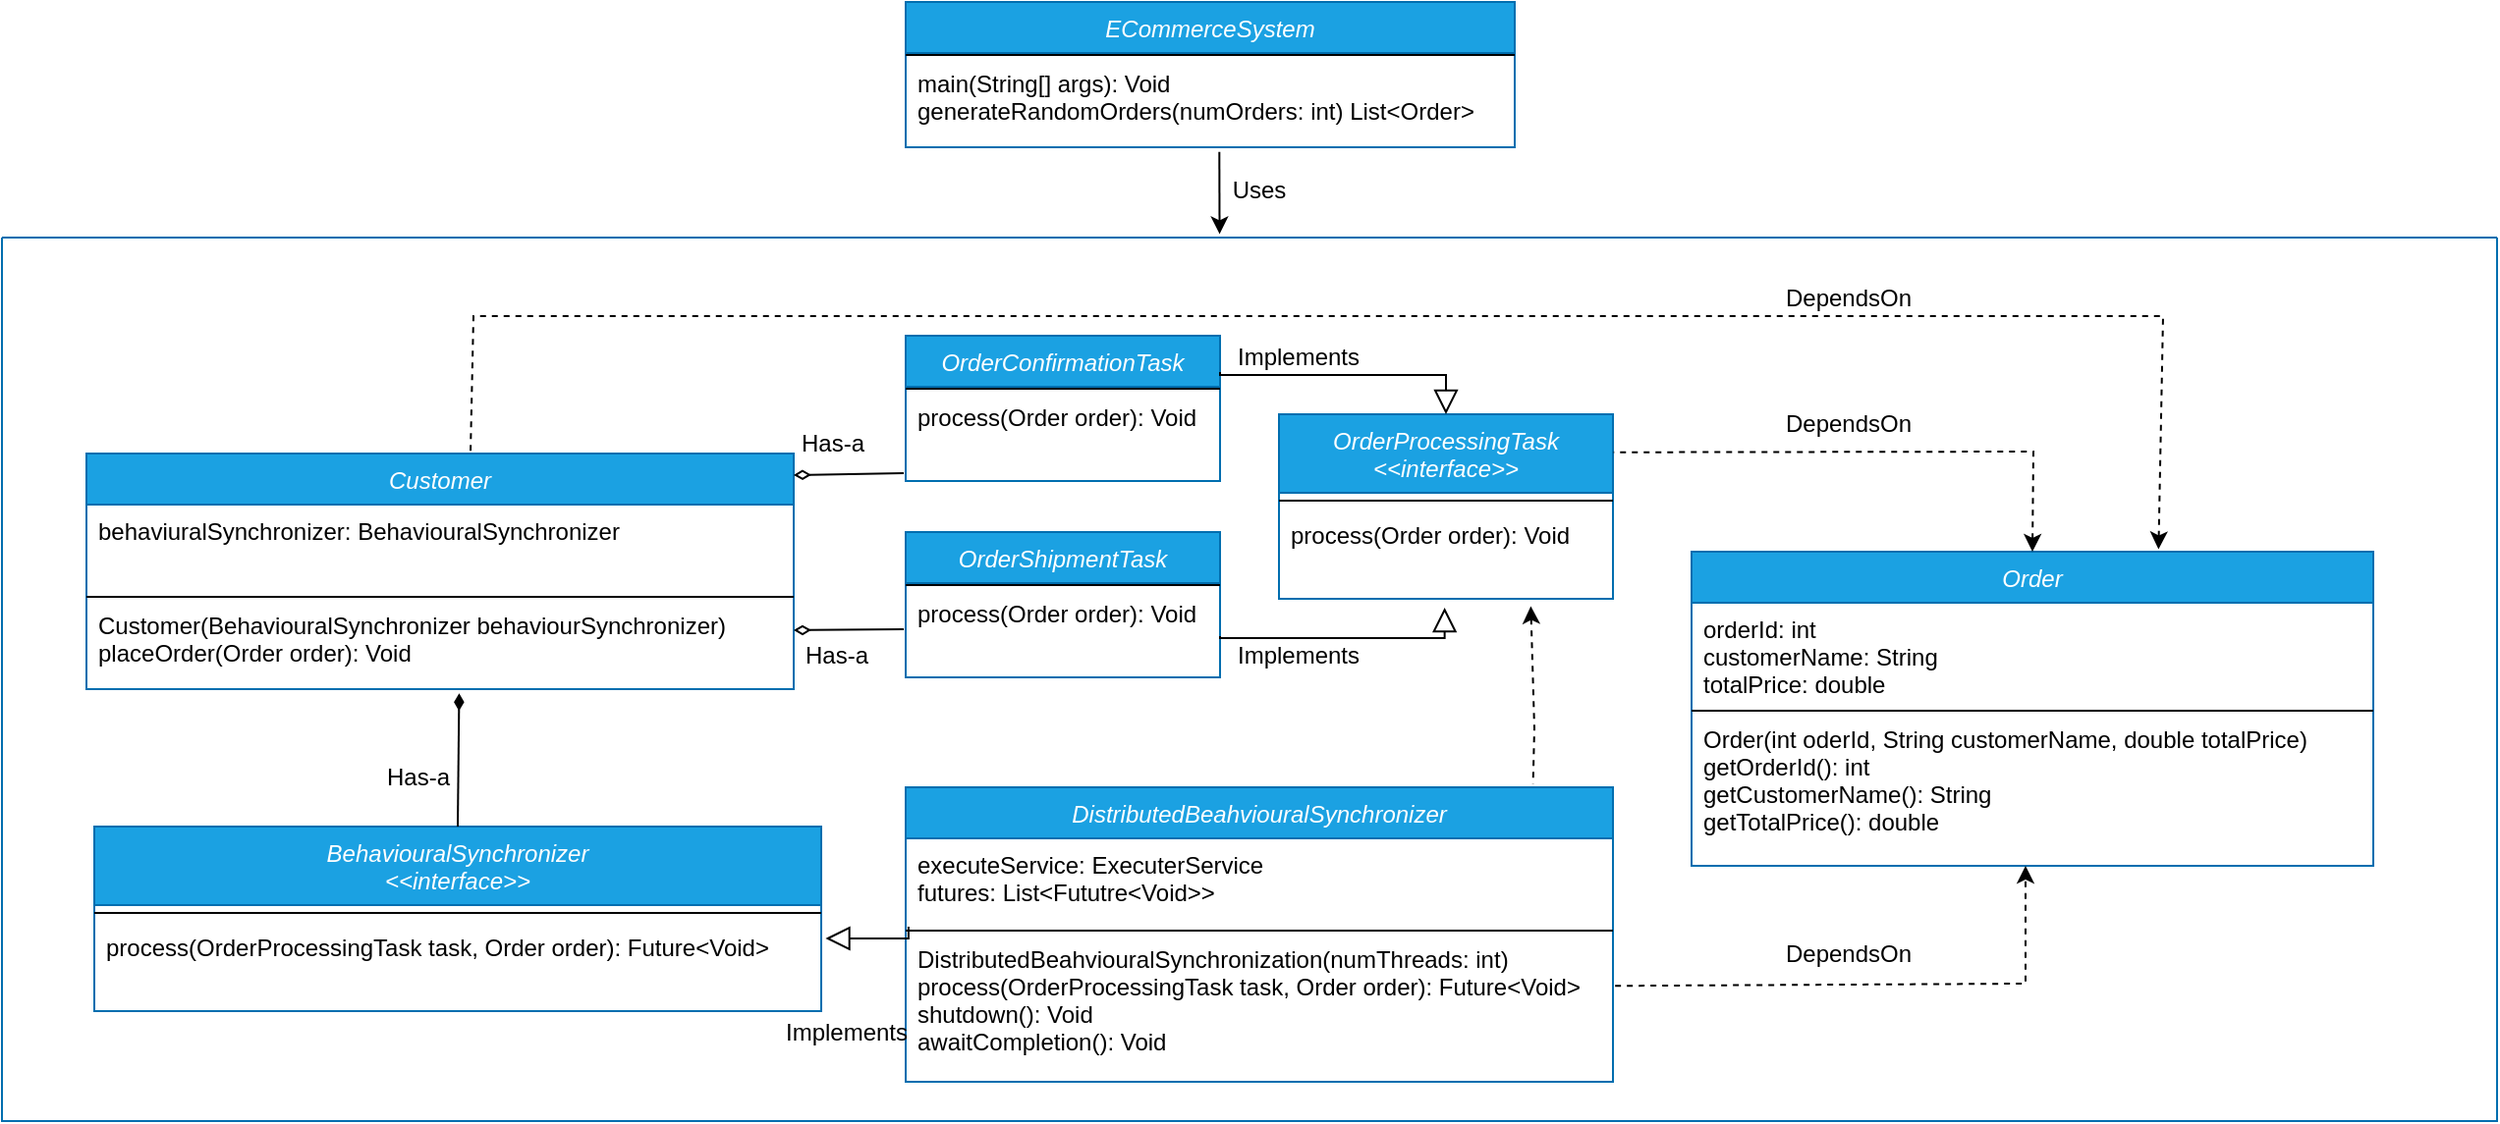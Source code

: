 <mxfile version="21.6.8" type="device">
  <diagram id="C5RBs43oDa-KdzZeNtuy" name="Page-1">
    <mxGraphModel dx="1614" dy="2547" grid="1" gridSize="10" guides="1" tooltips="1" connect="1" arrows="1" fold="1" page="1" pageScale="1" pageWidth="827" pageHeight="1169" math="0" shadow="0">
      <root>
        <mxCell id="WIyWlLk6GJQsqaUBKTNV-0" />
        <mxCell id="WIyWlLk6GJQsqaUBKTNV-1" parent="WIyWlLk6GJQsqaUBKTNV-0" />
        <mxCell id="-EO9pEnp3a58hO7K3TBC-0" value="BehaviouralSynchronizer&#xa;&lt;&lt;interface&gt;&gt;" style="swimlane;fontStyle=2;align=center;verticalAlign=top;childLayout=stackLayout;horizontal=1;startSize=40;horizontalStack=0;resizeParent=1;resizeLast=0;collapsible=1;marginBottom=0;rounded=0;shadow=0;strokeWidth=1;fillColor=#1ba1e2;fontColor=#ffffff;strokeColor=#006EAF;" vertex="1" parent="WIyWlLk6GJQsqaUBKTNV-1">
          <mxGeometry x="-773" y="-260" width="370" height="94" as="geometry">
            <mxRectangle x="230" y="140" width="160" height="26" as="alternateBounds" />
          </mxGeometry>
        </mxCell>
        <mxCell id="-EO9pEnp3a58hO7K3TBC-1" value="" style="line;html=1;strokeWidth=1;align=left;verticalAlign=middle;spacingTop=-1;spacingLeft=3;spacingRight=3;rotatable=0;labelPosition=right;points=[];portConstraint=eastwest;" vertex="1" parent="-EO9pEnp3a58hO7K3TBC-0">
          <mxGeometry y="40" width="370" height="8" as="geometry" />
        </mxCell>
        <mxCell id="-EO9pEnp3a58hO7K3TBC-2" value="process(OrderProcessingTask task, Order order): Future&lt;Void&gt;" style="text;align=left;verticalAlign=top;spacingLeft=4;spacingRight=4;overflow=hidden;rotatable=0;points=[[0,0.5],[1,0.5]];portConstraint=eastwest;" vertex="1" parent="-EO9pEnp3a58hO7K3TBC-0">
          <mxGeometry y="48" width="370" height="46" as="geometry" />
        </mxCell>
        <mxCell id="-EO9pEnp3a58hO7K3TBC-3" value="Order" style="swimlane;fontStyle=2;align=center;verticalAlign=top;childLayout=stackLayout;horizontal=1;startSize=26;horizontalStack=0;resizeParent=1;resizeLast=0;collapsible=1;marginBottom=0;rounded=0;shadow=0;strokeWidth=1;fillColor=#1ba1e2;fontColor=#ffffff;strokeColor=#006EAF;" vertex="1" parent="WIyWlLk6GJQsqaUBKTNV-1">
          <mxGeometry x="40" y="-400" width="347" height="160" as="geometry">
            <mxRectangle x="230" y="140" width="160" height="26" as="alternateBounds" />
          </mxGeometry>
        </mxCell>
        <mxCell id="-EO9pEnp3a58hO7K3TBC-4" value="orderId: int&#xa;customerName: String&#xa;totalPrice: double" style="text;align=left;verticalAlign=top;spacingLeft=4;spacingRight=4;overflow=hidden;rotatable=0;points=[[0,0.5],[1,0.5]];portConstraint=eastwest;" vertex="1" parent="-EO9pEnp3a58hO7K3TBC-3">
          <mxGeometry y="26" width="347" height="54" as="geometry" />
        </mxCell>
        <mxCell id="-EO9pEnp3a58hO7K3TBC-5" value="" style="line;html=1;strokeWidth=1;align=left;verticalAlign=middle;spacingTop=-1;spacingLeft=3;spacingRight=3;rotatable=0;labelPosition=right;points=[];portConstraint=eastwest;" vertex="1" parent="-EO9pEnp3a58hO7K3TBC-3">
          <mxGeometry y="80" width="347" height="2" as="geometry" />
        </mxCell>
        <mxCell id="-EO9pEnp3a58hO7K3TBC-6" value="Order(int oderId, String customerName, double totalPrice)&#xa;getOrderId(): int&#xa;getCustomerName(): String&#xa;getTotalPrice(): double" style="text;align=left;verticalAlign=top;spacingLeft=4;spacingRight=4;overflow=hidden;rotatable=0;points=[[0,0.5],[1,0.5]];portConstraint=eastwest;" vertex="1" parent="-EO9pEnp3a58hO7K3TBC-3">
          <mxGeometry y="82" width="347" height="64" as="geometry" />
        </mxCell>
        <mxCell id="-EO9pEnp3a58hO7K3TBC-7" value="Customer" style="swimlane;fontStyle=2;align=center;verticalAlign=top;childLayout=stackLayout;horizontal=1;startSize=26;horizontalStack=0;resizeParent=1;resizeLast=0;collapsible=1;marginBottom=0;rounded=0;shadow=0;strokeWidth=1;fillColor=#1ba1e2;fontColor=#ffffff;strokeColor=#006EAF;" vertex="1" parent="WIyWlLk6GJQsqaUBKTNV-1">
          <mxGeometry x="-777" y="-450" width="360" height="120" as="geometry">
            <mxRectangle x="230" y="140" width="160" height="26" as="alternateBounds" />
          </mxGeometry>
        </mxCell>
        <mxCell id="-EO9pEnp3a58hO7K3TBC-8" value="behaviuralSynchronizer: BehaviouralSynchronizer" style="text;align=left;verticalAlign=top;spacingLeft=4;spacingRight=4;overflow=hidden;rotatable=0;points=[[0,0.5],[1,0.5]];portConstraint=eastwest;" vertex="1" parent="-EO9pEnp3a58hO7K3TBC-7">
          <mxGeometry y="26" width="360" height="46" as="geometry" />
        </mxCell>
        <mxCell id="-EO9pEnp3a58hO7K3TBC-9" value="" style="line;html=1;strokeWidth=1;align=left;verticalAlign=middle;spacingTop=-1;spacingLeft=3;spacingRight=3;rotatable=0;labelPosition=right;points=[];portConstraint=eastwest;" vertex="1" parent="-EO9pEnp3a58hO7K3TBC-7">
          <mxGeometry y="72" width="360" height="2" as="geometry" />
        </mxCell>
        <mxCell id="-EO9pEnp3a58hO7K3TBC-10" value="Customer(BehaviouralSynchronizer behaviourSynchronizer)&#xa;placeOrder(Order order): Void" style="text;align=left;verticalAlign=top;spacingLeft=4;spacingRight=4;overflow=hidden;rotatable=0;points=[[0,0.5],[1,0.5]];portConstraint=eastwest;" vertex="1" parent="-EO9pEnp3a58hO7K3TBC-7">
          <mxGeometry y="74" width="360" height="46" as="geometry" />
        </mxCell>
        <mxCell id="-EO9pEnp3a58hO7K3TBC-11" value="ECommerceSystem" style="swimlane;fontStyle=2;align=center;verticalAlign=top;childLayout=stackLayout;horizontal=1;startSize=26;horizontalStack=0;resizeParent=1;resizeLast=0;collapsible=1;marginBottom=0;rounded=0;shadow=0;strokeWidth=1;fillColor=#1ba1e2;strokeColor=#006EAF;fontColor=#ffffff;" vertex="1" parent="WIyWlLk6GJQsqaUBKTNV-1">
          <mxGeometry x="-360" y="-680" width="310" height="74" as="geometry">
            <mxRectangle x="230" y="140" width="160" height="26" as="alternateBounds" />
          </mxGeometry>
        </mxCell>
        <mxCell id="-EO9pEnp3a58hO7K3TBC-13" value="" style="line;html=1;strokeWidth=1;align=left;verticalAlign=middle;spacingTop=-1;spacingLeft=3;spacingRight=3;rotatable=0;labelPosition=right;points=[];portConstraint=eastwest;" vertex="1" parent="-EO9pEnp3a58hO7K3TBC-11">
          <mxGeometry y="26" width="310" height="2" as="geometry" />
        </mxCell>
        <mxCell id="-EO9pEnp3a58hO7K3TBC-14" value="main(String[] args): Void&#xa;generateRandomOrders(numOrders: int) List&lt;Order&gt;" style="text;align=left;verticalAlign=top;spacingLeft=4;spacingRight=4;overflow=hidden;rotatable=0;points=[[0,0.5],[1,0.5]];portConstraint=eastwest;" vertex="1" parent="-EO9pEnp3a58hO7K3TBC-11">
          <mxGeometry y="28" width="310" height="46" as="geometry" />
        </mxCell>
        <mxCell id="-EO9pEnp3a58hO7K3TBC-15" value="OrderProcessingTask&#xa;&lt;&lt;interface&gt;&gt;" style="swimlane;fontStyle=2;align=center;verticalAlign=top;childLayout=stackLayout;horizontal=1;startSize=40;horizontalStack=0;resizeParent=1;resizeLast=0;collapsible=1;marginBottom=0;rounded=0;shadow=0;strokeWidth=1;fillColor=#1ba1e2;fontColor=#ffffff;strokeColor=#006EAF;" vertex="1" parent="WIyWlLk6GJQsqaUBKTNV-1">
          <mxGeometry x="-170" y="-470" width="170" height="94" as="geometry">
            <mxRectangle x="230" y="140" width="160" height="26" as="alternateBounds" />
          </mxGeometry>
        </mxCell>
        <mxCell id="-EO9pEnp3a58hO7K3TBC-16" value="" style="line;html=1;strokeWidth=1;align=left;verticalAlign=middle;spacingTop=-1;spacingLeft=3;spacingRight=3;rotatable=0;labelPosition=right;points=[];portConstraint=eastwest;" vertex="1" parent="-EO9pEnp3a58hO7K3TBC-15">
          <mxGeometry y="40" width="170" height="8" as="geometry" />
        </mxCell>
        <mxCell id="-EO9pEnp3a58hO7K3TBC-17" value="process(Order order): Void" style="text;align=left;verticalAlign=top;spacingLeft=4;spacingRight=4;overflow=hidden;rotatable=0;points=[[0,0.5],[1,0.5]];portConstraint=eastwest;" vertex="1" parent="-EO9pEnp3a58hO7K3TBC-15">
          <mxGeometry y="48" width="170" height="46" as="geometry" />
        </mxCell>
        <mxCell id="-EO9pEnp3a58hO7K3TBC-18" value="DistributedBeahviouralSynchronizer" style="swimlane;fontStyle=2;align=center;verticalAlign=top;childLayout=stackLayout;horizontal=1;startSize=26;horizontalStack=0;resizeParent=1;resizeLast=0;collapsible=1;marginBottom=0;rounded=0;shadow=0;strokeWidth=1;fillColor=#1ba1e2;fontColor=#ffffff;strokeColor=#006EAF;" vertex="1" parent="WIyWlLk6GJQsqaUBKTNV-1">
          <mxGeometry x="-360" y="-280" width="360" height="150" as="geometry">
            <mxRectangle x="230" y="140" width="160" height="26" as="alternateBounds" />
          </mxGeometry>
        </mxCell>
        <mxCell id="-EO9pEnp3a58hO7K3TBC-19" value="executeService: ExecuterService&#xa;futures: List&lt;Fututre&lt;Void&gt;&gt;" style="text;align=left;verticalAlign=top;spacingLeft=4;spacingRight=4;overflow=hidden;rotatable=0;points=[[0,0.5],[1,0.5]];portConstraint=eastwest;" vertex="1" parent="-EO9pEnp3a58hO7K3TBC-18">
          <mxGeometry y="26" width="360" height="46" as="geometry" />
        </mxCell>
        <mxCell id="-EO9pEnp3a58hO7K3TBC-20" value="" style="line;html=1;strokeWidth=1;align=left;verticalAlign=middle;spacingTop=-1;spacingLeft=3;spacingRight=3;rotatable=0;labelPosition=right;points=[];portConstraint=eastwest;" vertex="1" parent="-EO9pEnp3a58hO7K3TBC-18">
          <mxGeometry y="72" width="360" height="2" as="geometry" />
        </mxCell>
        <mxCell id="-EO9pEnp3a58hO7K3TBC-21" value="DistributedBeahviouralSynchronization(numThreads: int)&#xa;process(OrderProcessingTask task, Order order): Future&lt;Void&gt;&#xa;shutdown(): Void&#xa;awaitCompletion(): Void" style="text;align=left;verticalAlign=top;spacingLeft=4;spacingRight=4;overflow=hidden;rotatable=0;points=[[0,0.5],[1,0.5]];portConstraint=eastwest;" vertex="1" parent="-EO9pEnp3a58hO7K3TBC-18">
          <mxGeometry y="74" width="360" height="76" as="geometry" />
        </mxCell>
        <mxCell id="-EO9pEnp3a58hO7K3TBC-22" value="OrderConfirmationTask" style="swimlane;fontStyle=2;align=center;verticalAlign=top;childLayout=stackLayout;horizontal=1;startSize=26;horizontalStack=0;resizeParent=1;resizeLast=0;collapsible=1;marginBottom=0;rounded=0;shadow=0;strokeWidth=1;fillColor=#1ba1e2;fontColor=#ffffff;strokeColor=#006EAF;" vertex="1" parent="WIyWlLk6GJQsqaUBKTNV-1">
          <mxGeometry x="-360" y="-510" width="160" height="74" as="geometry">
            <mxRectangle x="230" y="140" width="160" height="26" as="alternateBounds" />
          </mxGeometry>
        </mxCell>
        <mxCell id="-EO9pEnp3a58hO7K3TBC-24" value="" style="line;html=1;strokeWidth=1;align=left;verticalAlign=middle;spacingTop=-1;spacingLeft=3;spacingRight=3;rotatable=0;labelPosition=right;points=[];portConstraint=eastwest;" vertex="1" parent="-EO9pEnp3a58hO7K3TBC-22">
          <mxGeometry y="26" width="160" height="2" as="geometry" />
        </mxCell>
        <mxCell id="-EO9pEnp3a58hO7K3TBC-25" value="process(Order order): Void" style="text;align=left;verticalAlign=top;spacingLeft=4;spacingRight=4;overflow=hidden;rotatable=0;points=[[0,0.5],[1,0.5]];portConstraint=eastwest;" vertex="1" parent="-EO9pEnp3a58hO7K3TBC-22">
          <mxGeometry y="28" width="160" height="46" as="geometry" />
        </mxCell>
        <mxCell id="-EO9pEnp3a58hO7K3TBC-26" value="OrderShipmentTask" style="swimlane;fontStyle=2;align=center;verticalAlign=top;childLayout=stackLayout;horizontal=1;startSize=26;horizontalStack=0;resizeParent=1;resizeLast=0;collapsible=1;marginBottom=0;rounded=0;shadow=0;strokeWidth=1;fillColor=#1ba1e2;fontColor=#ffffff;strokeColor=#006EAF;" vertex="1" parent="WIyWlLk6GJQsqaUBKTNV-1">
          <mxGeometry x="-360" y="-410" width="160" height="74" as="geometry">
            <mxRectangle x="230" y="140" width="160" height="26" as="alternateBounds" />
          </mxGeometry>
        </mxCell>
        <mxCell id="-EO9pEnp3a58hO7K3TBC-27" value="" style="line;html=1;strokeWidth=1;align=left;verticalAlign=middle;spacingTop=-1;spacingLeft=3;spacingRight=3;rotatable=0;labelPosition=right;points=[];portConstraint=eastwest;" vertex="1" parent="-EO9pEnp3a58hO7K3TBC-26">
          <mxGeometry y="26" width="160" height="2" as="geometry" />
        </mxCell>
        <mxCell id="-EO9pEnp3a58hO7K3TBC-28" value="process(Order order): Void" style="text;align=left;verticalAlign=top;spacingLeft=4;spacingRight=4;overflow=hidden;rotatable=0;points=[[0,0.5],[1,0.5]];portConstraint=eastwest;" vertex="1" parent="-EO9pEnp3a58hO7K3TBC-26">
          <mxGeometry y="28" width="160" height="46" as="geometry" />
        </mxCell>
        <mxCell id="-EO9pEnp3a58hO7K3TBC-29" value="" style="endArrow=block;endSize=10;endFill=0;shadow=0;strokeWidth=1;rounded=0;edgeStyle=elbowEdgeStyle;elbow=vertical;exitX=1;exitY=0.25;exitDx=0;exitDy=0;entryX=0.5;entryY=0;entryDx=0;entryDy=0;" edge="1" parent="WIyWlLk6GJQsqaUBKTNV-1" source="-EO9pEnp3a58hO7K3TBC-22" target="-EO9pEnp3a58hO7K3TBC-15">
          <mxGeometry width="160" relative="1" as="geometry">
            <mxPoint x="-325" y="-28" as="sourcePoint" />
            <mxPoint x="-225" y="-130" as="targetPoint" />
            <Array as="points">
              <mxPoint x="-140" y="-490" />
            </Array>
          </mxGeometry>
        </mxCell>
        <mxCell id="-EO9pEnp3a58hO7K3TBC-30" value="" style="endArrow=block;endSize=10;endFill=0;shadow=0;strokeWidth=1;rounded=0;edgeStyle=elbowEdgeStyle;elbow=vertical;exitX=1;exitY=0.25;exitDx=0;exitDy=0;entryX=0.496;entryY=1.098;entryDx=0;entryDy=0;entryPerimeter=0;" edge="1" parent="WIyWlLk6GJQsqaUBKTNV-1" target="-EO9pEnp3a58hO7K3TBC-17">
          <mxGeometry width="160" relative="1" as="geometry">
            <mxPoint x="-200" y="-357" as="sourcePoint" />
            <mxPoint x="-85" y="-336" as="targetPoint" />
            <Array as="points">
              <mxPoint x="-140" y="-356" />
            </Array>
          </mxGeometry>
        </mxCell>
        <mxCell id="-EO9pEnp3a58hO7K3TBC-31" value="" style="endArrow=none;dashed=1;html=1;rounded=0;exitX=0.5;exitY=0;exitDx=0;exitDy=0;entryX=1.002;entryY=0.206;entryDx=0;entryDy=0;entryPerimeter=0;startArrow=classic;startFill=1;" edge="1" parent="WIyWlLk6GJQsqaUBKTNV-1" source="-EO9pEnp3a58hO7K3TBC-3" target="-EO9pEnp3a58hO7K3TBC-15">
          <mxGeometry width="50" height="50" relative="1" as="geometry">
            <mxPoint x="30" y="-440" as="sourcePoint" />
            <mxPoint x="80" y="-490" as="targetPoint" />
            <Array as="points">
              <mxPoint x="214" y="-451" />
            </Array>
          </mxGeometry>
        </mxCell>
        <mxCell id="-EO9pEnp3a58hO7K3TBC-33" value="" style="endArrow=classic;dashed=1;html=1;rounded=0;exitX=1.003;exitY=0.357;exitDx=0;exitDy=0;startArrow=none;startFill=0;exitPerimeter=0;endFill=1;" edge="1" parent="WIyWlLk6GJQsqaUBKTNV-1" source="-EO9pEnp3a58hO7K3TBC-21">
          <mxGeometry width="50" height="50" relative="1" as="geometry">
            <mxPoint x="244" y="-159" as="sourcePoint" />
            <mxPoint x="210" y="-240" as="targetPoint" />
            <Array as="points">
              <mxPoint x="210" y="-180" />
            </Array>
          </mxGeometry>
        </mxCell>
        <mxCell id="-EO9pEnp3a58hO7K3TBC-34" value="" style="endArrow=none;dashed=1;html=1;rounded=0;exitX=0.754;exitY=1.082;exitDx=0;exitDy=0;startArrow=classic;startFill=1;exitPerimeter=0;entryX=0.887;entryY=-0.012;entryDx=0;entryDy=0;entryPerimeter=0;" edge="1" parent="WIyWlLk6GJQsqaUBKTNV-1" source="-EO9pEnp3a58hO7K3TBC-17" target="-EO9pEnp3a58hO7K3TBC-18">
          <mxGeometry width="50" height="50" relative="1" as="geometry">
            <mxPoint x="11" y="-169" as="sourcePoint" />
            <mxPoint x="220" y="-230" as="targetPoint" />
            <Array as="points">
              <mxPoint x="-40" y="-310" />
            </Array>
          </mxGeometry>
        </mxCell>
        <mxCell id="-EO9pEnp3a58hO7K3TBC-35" value="" style="endArrow=block;endSize=10;endFill=0;shadow=0;strokeWidth=1;rounded=0;edgeStyle=elbowEdgeStyle;elbow=vertical;exitX=0.004;exitY=-0.529;exitDx=0;exitDy=0;entryX=1.006;entryY=0.192;entryDx=0;entryDy=0;entryPerimeter=0;exitPerimeter=0;" edge="1" parent="WIyWlLk6GJQsqaUBKTNV-1" source="-EO9pEnp3a58hO7K3TBC-20" target="-EO9pEnp3a58hO7K3TBC-2">
          <mxGeometry width="160" relative="1" as="geometry">
            <mxPoint x="-190" y="-347" as="sourcePoint" />
            <mxPoint x="-76" y="-361" as="targetPoint" />
            <Array as="points">
              <mxPoint x="-380" y="-203" />
            </Array>
          </mxGeometry>
        </mxCell>
        <mxCell id="-EO9pEnp3a58hO7K3TBC-36" value="" style="endArrow=diamondThin;html=1;rounded=0;exitX=0.5;exitY=0;exitDx=0;exitDy=0;entryX=0.527;entryY=1.046;entryDx=0;entryDy=0;entryPerimeter=0;endFill=1;" edge="1" parent="WIyWlLk6GJQsqaUBKTNV-1" source="-EO9pEnp3a58hO7K3TBC-0" target="-EO9pEnp3a58hO7K3TBC-10">
          <mxGeometry width="50" height="50" relative="1" as="geometry">
            <mxPoint x="-560" y="-230" as="sourcePoint" />
            <mxPoint x="-510" y="-280" as="targetPoint" />
          </mxGeometry>
        </mxCell>
        <mxCell id="-EO9pEnp3a58hO7K3TBC-37" value="" style="endArrow=diamondThin;html=1;rounded=0;endFill=0;exitX=-0.006;exitY=0.467;exitDx=0;exitDy=0;exitPerimeter=0;" edge="1" parent="WIyWlLk6GJQsqaUBKTNV-1" source="-EO9pEnp3a58hO7K3TBC-28">
          <mxGeometry width="50" height="50" relative="1" as="geometry">
            <mxPoint x="-368.76" y="-357.004" as="sourcePoint" />
            <mxPoint x="-417" y="-360" as="targetPoint" />
          </mxGeometry>
        </mxCell>
        <mxCell id="-EO9pEnp3a58hO7K3TBC-38" value="" style="endArrow=diamondThin;html=1;rounded=0;endFill=0;exitX=-0.006;exitY=0.467;exitDx=0;exitDy=0;exitPerimeter=0;" edge="1" parent="WIyWlLk6GJQsqaUBKTNV-1">
          <mxGeometry width="50" height="50" relative="1" as="geometry">
            <mxPoint x="-361" y="-440" as="sourcePoint" />
            <mxPoint x="-417" y="-439" as="targetPoint" />
          </mxGeometry>
        </mxCell>
        <mxCell id="-EO9pEnp3a58hO7K3TBC-39" value="" style="endArrow=none;dashed=1;html=1;rounded=0;exitX=0.685;exitY=-0.008;exitDx=0;exitDy=0;startArrow=classic;startFill=1;exitPerimeter=0;entryX=0.543;entryY=0.003;entryDx=0;entryDy=0;entryPerimeter=0;" edge="1" parent="WIyWlLk6GJQsqaUBKTNV-1" source="-EO9pEnp3a58hO7K3TBC-3" target="-EO9pEnp3a58hO7K3TBC-7">
          <mxGeometry width="50" height="50" relative="1" as="geometry">
            <mxPoint x="224" y="-390" as="sourcePoint" />
            <mxPoint x="10" y="-441" as="targetPoint" />
            <Array as="points">
              <mxPoint x="280" y="-520" />
              <mxPoint x="-580" y="-520" />
            </Array>
          </mxGeometry>
        </mxCell>
        <mxCell id="-EO9pEnp3a58hO7K3TBC-41" value="" style="swimlane;startSize=0;fillColor=#1BA1E2;fontColor=#ffffff;strokeColor=#006EAF;fillStyle=solid;" vertex="1" parent="WIyWlLk6GJQsqaUBKTNV-1">
          <mxGeometry x="-820" y="-560" width="1270" height="450" as="geometry" />
        </mxCell>
        <mxCell id="-EO9pEnp3a58hO7K3TBC-44" value="Implements" style="text;html=1;strokeColor=none;fillColor=none;align=center;verticalAlign=middle;whiteSpace=wrap;rounded=0;" vertex="1" parent="-EO9pEnp3a58hO7K3TBC-41">
          <mxGeometry x="630" y="46" width="60" height="30" as="geometry" />
        </mxCell>
        <mxCell id="-EO9pEnp3a58hO7K3TBC-45" value="Implements" style="text;html=1;strokeColor=none;fillColor=none;align=center;verticalAlign=middle;whiteSpace=wrap;rounded=0;" vertex="1" parent="-EO9pEnp3a58hO7K3TBC-41">
          <mxGeometry x="630" y="198" width="60" height="30" as="geometry" />
        </mxCell>
        <mxCell id="-EO9pEnp3a58hO7K3TBC-46" value="DependsOn" style="text;html=1;strokeColor=none;fillColor=none;align=center;verticalAlign=middle;whiteSpace=wrap;rounded=0;" vertex="1" parent="-EO9pEnp3a58hO7K3TBC-41">
          <mxGeometry x="910" y="350" width="60" height="30" as="geometry" />
        </mxCell>
        <mxCell id="-EO9pEnp3a58hO7K3TBC-47" value="DependsOn" style="text;html=1;strokeColor=none;fillColor=none;align=center;verticalAlign=middle;whiteSpace=wrap;rounded=0;" vertex="1" parent="-EO9pEnp3a58hO7K3TBC-41">
          <mxGeometry x="910" y="80" width="60" height="30" as="geometry" />
        </mxCell>
        <mxCell id="-EO9pEnp3a58hO7K3TBC-48" value="DependsOn" style="text;html=1;strokeColor=none;fillColor=none;align=center;verticalAlign=middle;whiteSpace=wrap;rounded=0;" vertex="1" parent="-EO9pEnp3a58hO7K3TBC-41">
          <mxGeometry x="910" y="16" width="60" height="30" as="geometry" />
        </mxCell>
        <mxCell id="-EO9pEnp3a58hO7K3TBC-50" value="Has-a" style="text;html=1;strokeColor=none;fillColor=none;align=center;verticalAlign=middle;whiteSpace=wrap;rounded=0;" vertex="1" parent="-EO9pEnp3a58hO7K3TBC-41">
          <mxGeometry x="182" y="260" width="60" height="30" as="geometry" />
        </mxCell>
        <mxCell id="-EO9pEnp3a58hO7K3TBC-51" value="Has-a" style="text;html=1;strokeColor=none;fillColor=none;align=center;verticalAlign=middle;whiteSpace=wrap;rounded=0;" vertex="1" parent="-EO9pEnp3a58hO7K3TBC-41">
          <mxGeometry x="395" y="198" width="60" height="30" as="geometry" />
        </mxCell>
        <mxCell id="-EO9pEnp3a58hO7K3TBC-52" value="Has-a" style="text;html=1;strokeColor=none;fillColor=none;align=center;verticalAlign=middle;whiteSpace=wrap;rounded=0;" vertex="1" parent="-EO9pEnp3a58hO7K3TBC-41">
          <mxGeometry x="393" y="90" width="60" height="30" as="geometry" />
        </mxCell>
        <mxCell id="-EO9pEnp3a58hO7K3TBC-54" value="Implements" style="text;html=1;strokeColor=none;fillColor=none;align=center;verticalAlign=middle;whiteSpace=wrap;rounded=0;" vertex="1" parent="-EO9pEnp3a58hO7K3TBC-41">
          <mxGeometry x="400" y="390" width="60" height="30" as="geometry" />
        </mxCell>
        <mxCell id="-EO9pEnp3a58hO7K3TBC-42" value="" style="endArrow=classic;html=1;rounded=0;exitX=0.515;exitY=1.051;exitDx=0;exitDy=0;exitPerimeter=0;entryX=0.488;entryY=-0.004;entryDx=0;entryDy=0;entryPerimeter=0;" edge="1" parent="WIyWlLk6GJQsqaUBKTNV-1" source="-EO9pEnp3a58hO7K3TBC-14" target="-EO9pEnp3a58hO7K3TBC-41">
          <mxGeometry width="50" height="50" relative="1" as="geometry">
            <mxPoint x="-290" y="-390" as="sourcePoint" />
            <mxPoint x="-240" y="-440" as="targetPoint" />
          </mxGeometry>
        </mxCell>
        <mxCell id="-EO9pEnp3a58hO7K3TBC-43" value="Uses" style="text;html=1;strokeColor=none;fillColor=none;align=center;verticalAlign=middle;whiteSpace=wrap;rounded=0;" vertex="1" parent="WIyWlLk6GJQsqaUBKTNV-1">
          <mxGeometry x="-210" y="-599.5" width="60" height="30" as="geometry" />
        </mxCell>
      </root>
    </mxGraphModel>
  </diagram>
</mxfile>
